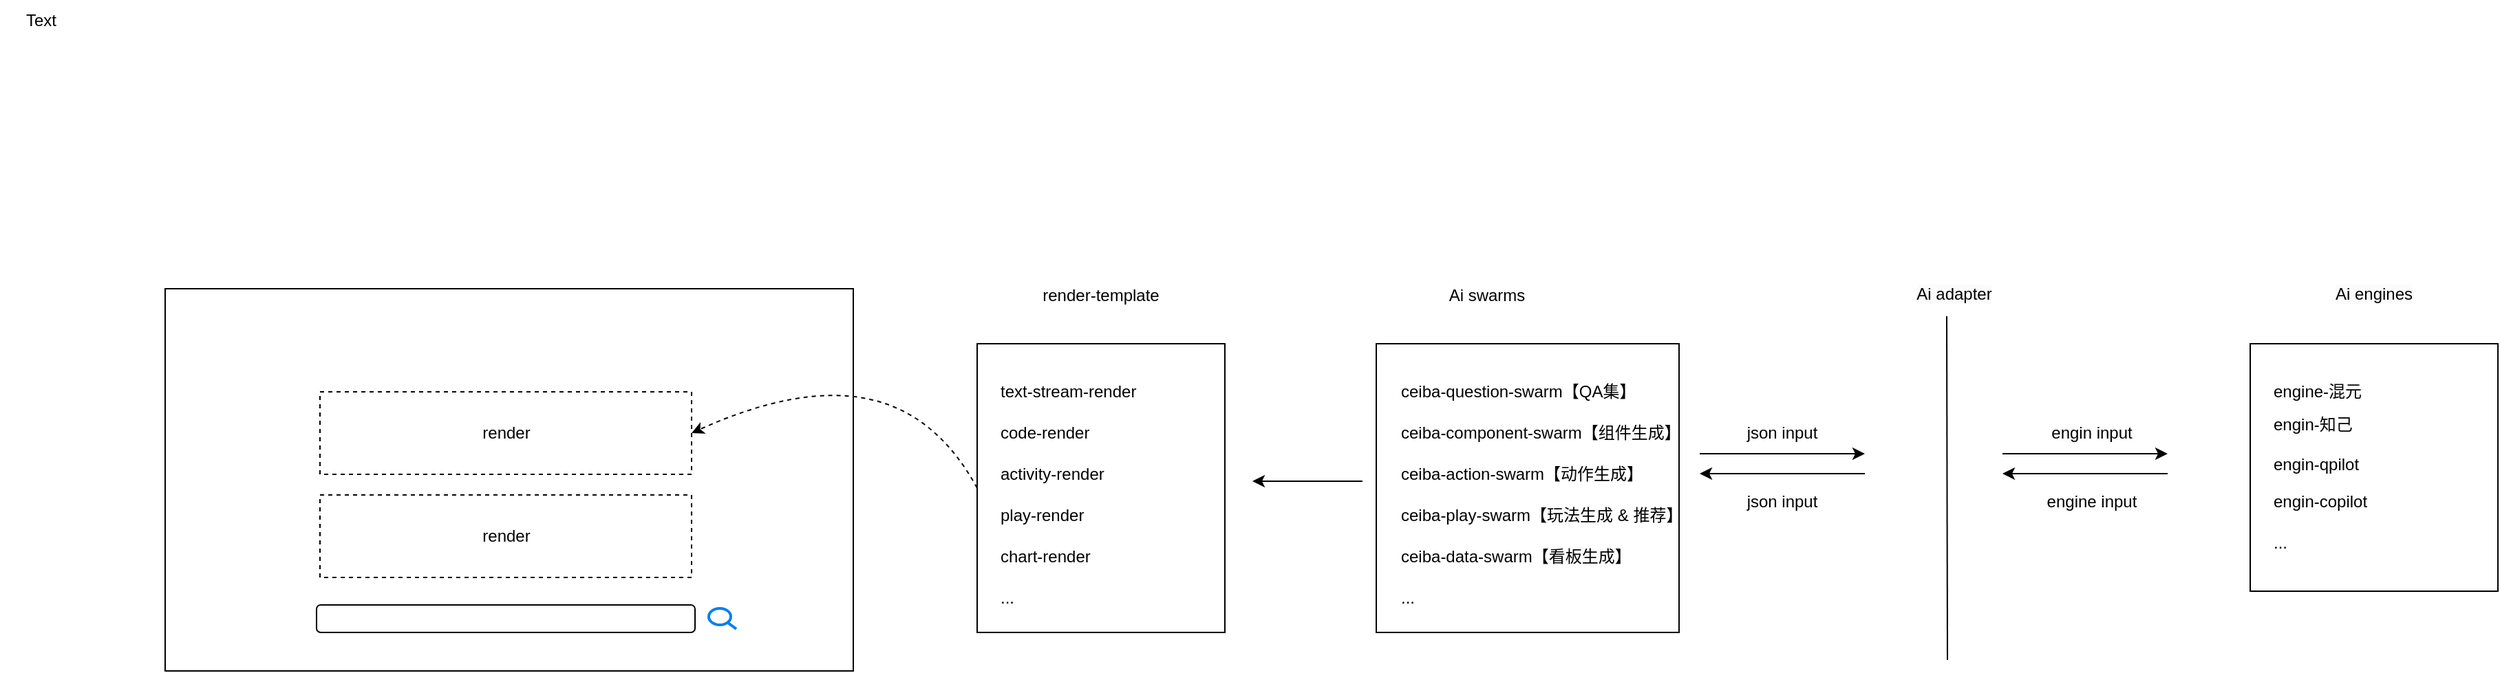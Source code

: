 <mxfile version="25.0.3">
  <diagram name="Page-1" id="4b6BJY21hST6GsSkPaJx">
    <mxGraphModel dx="2901" dy="1132" grid="1" gridSize="10" guides="1" tooltips="1" connect="1" arrows="1" fold="1" page="1" pageScale="1" pageWidth="827" pageHeight="1169" math="0" shadow="0">
      <root>
        <mxCell id="0" />
        <mxCell id="1" parent="0" />
        <mxCell id="_1E428SNobDCA7JHLl7G-14" value="" style="rounded=0;whiteSpace=wrap;html=1;" vertex="1" parent="1">
          <mxGeometry x="530" y="460" width="220" height="210" as="geometry" />
        </mxCell>
        <mxCell id="_1E428SNobDCA7JHLl7G-3" value="" style="endArrow=none;html=1;rounded=0;" edge="1" parent="1">
          <mxGeometry width="50" height="50" relative="1" as="geometry">
            <mxPoint x="945" y="690" as="sourcePoint" />
            <mxPoint x="944.5" y="440" as="targetPoint" />
          </mxGeometry>
        </mxCell>
        <mxCell id="_1E428SNobDCA7JHLl7G-7" value="Ai swarms" style="text;html=1;align=center;verticalAlign=middle;resizable=0;points=[];autosize=1;strokeColor=none;fillColor=none;" vertex="1" parent="1">
          <mxGeometry x="570" y="410" width="80" height="30" as="geometry" />
        </mxCell>
        <mxCell id="_1E428SNobDCA7JHLl7G-9" value="ceiba-component-swarm【组件生成】" style="text;html=1;align=left;verticalAlign=middle;resizable=0;points=[];autosize=1;strokeColor=none;fillColor=none;" vertex="1" parent="1">
          <mxGeometry x="546" y="510" width="230" height="30" as="geometry" />
        </mxCell>
        <mxCell id="_1E428SNobDCA7JHLl7G-10" value="ceiba-question-swarm【QA集】" style="text;html=1;align=left;verticalAlign=middle;resizable=0;points=[];autosize=1;strokeColor=none;fillColor=none;" vertex="1" parent="1">
          <mxGeometry x="546" y="480" width="190" height="30" as="geometry" />
        </mxCell>
        <mxCell id="_1E428SNobDCA7JHLl7G-11" value="ceiba-action-swarm【动作生成】" style="text;html=1;align=left;verticalAlign=middle;resizable=0;points=[];autosize=1;strokeColor=none;fillColor=none;" vertex="1" parent="1">
          <mxGeometry x="546" y="540" width="200" height="30" as="geometry" />
        </mxCell>
        <mxCell id="_1E428SNobDCA7JHLl7G-12" value="ceiba-play-swarm【玩法生成 &amp;amp; 推荐】" style="text;html=1;align=left;verticalAlign=middle;resizable=0;points=[];autosize=1;strokeColor=none;fillColor=none;" vertex="1" parent="1">
          <mxGeometry x="546" y="570" width="230" height="30" as="geometry" />
        </mxCell>
        <mxCell id="_1E428SNobDCA7JHLl7G-13" value="ceiba-data-swarm【看板生成】" style="text;html=1;align=left;verticalAlign=middle;resizable=0;points=[];autosize=1;strokeColor=none;fillColor=none;" vertex="1" parent="1">
          <mxGeometry x="546" y="600" width="190" height="30" as="geometry" />
        </mxCell>
        <mxCell id="_1E428SNobDCA7JHLl7G-15" value="..." style="text;html=1;align=left;verticalAlign=middle;resizable=0;points=[];autosize=1;strokeColor=none;fillColor=none;" vertex="1" parent="1">
          <mxGeometry x="546" y="630" width="30" height="30" as="geometry" />
        </mxCell>
        <mxCell id="_1E428SNobDCA7JHLl7G-16" value="json input" style="text;html=1;align=center;verticalAlign=middle;whiteSpace=wrap;rounded=0;" vertex="1" parent="1">
          <mxGeometry x="795" y="510" width="60" height="30" as="geometry" />
        </mxCell>
        <mxCell id="_1E428SNobDCA7JHLl7G-18" value="" style="endArrow=classic;html=1;rounded=0;" edge="1" parent="1">
          <mxGeometry width="50" height="50" relative="1" as="geometry">
            <mxPoint x="765" y="540" as="sourcePoint" />
            <mxPoint x="885" y="540" as="targetPoint" />
          </mxGeometry>
        </mxCell>
        <mxCell id="_1E428SNobDCA7JHLl7G-19" value="json input" style="text;html=1;align=center;verticalAlign=middle;whiteSpace=wrap;rounded=0;" vertex="1" parent="1">
          <mxGeometry x="795" y="560" width="60" height="30" as="geometry" />
        </mxCell>
        <mxCell id="_1E428SNobDCA7JHLl7G-20" value="" style="endArrow=classic;html=1;rounded=0;" edge="1" parent="1">
          <mxGeometry width="50" height="50" relative="1" as="geometry">
            <mxPoint x="885" y="554.5" as="sourcePoint" />
            <mxPoint x="765" y="554.5" as="targetPoint" />
          </mxGeometry>
        </mxCell>
        <mxCell id="_1E428SNobDCA7JHLl7G-21" value="engin input" style="text;html=1;align=center;verticalAlign=middle;whiteSpace=wrap;rounded=0;" vertex="1" parent="1">
          <mxGeometry x="1015" y="510" width="70" height="30" as="geometry" />
        </mxCell>
        <mxCell id="_1E428SNobDCA7JHLl7G-22" value="" style="endArrow=classic;html=1;rounded=0;" edge="1" parent="1">
          <mxGeometry width="50" height="50" relative="1" as="geometry">
            <mxPoint x="985" y="540" as="sourcePoint" />
            <mxPoint x="1105" y="540" as="targetPoint" />
          </mxGeometry>
        </mxCell>
        <mxCell id="_1E428SNobDCA7JHLl7G-23" value="engine input" style="text;html=1;align=center;verticalAlign=middle;whiteSpace=wrap;rounded=0;" vertex="1" parent="1">
          <mxGeometry x="1015" y="560" width="70" height="30" as="geometry" />
        </mxCell>
        <mxCell id="_1E428SNobDCA7JHLl7G-24" value="" style="endArrow=classic;html=1;rounded=0;" edge="1" parent="1">
          <mxGeometry width="50" height="50" relative="1" as="geometry">
            <mxPoint x="1105" y="554.5" as="sourcePoint" />
            <mxPoint x="985" y="554.5" as="targetPoint" />
          </mxGeometry>
        </mxCell>
        <mxCell id="_1E428SNobDCA7JHLl7G-25" value="" style="rounded=0;whiteSpace=wrap;html=1;" vertex="1" parent="1">
          <mxGeometry x="1165" y="460" width="180" height="180" as="geometry" />
        </mxCell>
        <mxCell id="_1E428SNobDCA7JHLl7G-26" value="engin-qpilot" style="text;html=1;align=left;verticalAlign=middle;resizable=0;points=[];autosize=1;strokeColor=none;fillColor=none;" vertex="1" parent="1">
          <mxGeometry x="1180" y="533" width="90" height="30" as="geometry" />
        </mxCell>
        <mxCell id="_1E428SNobDCA7JHLl7G-27" value="engine-混元" style="text;html=1;align=left;verticalAlign=middle;resizable=0;points=[];autosize=1;strokeColor=none;fillColor=none;" vertex="1" parent="1">
          <mxGeometry x="1180" y="480" width="90" height="30" as="geometry" />
        </mxCell>
        <mxCell id="_1E428SNobDCA7JHLl7G-28" value="engin-copilot" style="text;html=1;align=left;verticalAlign=middle;resizable=0;points=[];autosize=1;strokeColor=none;fillColor=none;" vertex="1" parent="1">
          <mxGeometry x="1180" y="560" width="90" height="30" as="geometry" />
        </mxCell>
        <mxCell id="_1E428SNobDCA7JHLl7G-31" value="..." style="text;html=1;align=left;verticalAlign=middle;resizable=0;points=[];autosize=1;strokeColor=none;fillColor=none;" vertex="1" parent="1">
          <mxGeometry x="1180" y="590" width="30" height="30" as="geometry" />
        </mxCell>
        <mxCell id="_1E428SNobDCA7JHLl7G-32" value="&lt;span style=&quot;color: rgb(0, 0, 0); font-family: Helvetica; font-size: 12px; font-style: normal; font-variant-ligatures: normal; font-variant-caps: normal; font-weight: 400; letter-spacing: normal; orphans: 2; text-indent: 0px; text-transform: none; widows: 2; word-spacing: 0px; -webkit-text-stroke-width: 0px; white-space: normal; background-color: rgb(251, 251, 251); text-decoration-thickness: initial; text-decoration-style: initial; text-decoration-color: initial; float: none; display: inline !important;&quot;&gt;Ai adapter&lt;/span&gt;" style="text;whiteSpace=wrap;html=1;align=center;" vertex="1" parent="1">
          <mxGeometry x="905" y="410" width="90" height="30" as="geometry" />
        </mxCell>
        <mxCell id="_1E428SNobDCA7JHLl7G-33" value="&lt;span style=&quot;color: rgb(0, 0, 0); font-family: Helvetica; font-size: 12px; font-style: normal; font-variant-ligatures: normal; font-variant-caps: normal; font-weight: 400; letter-spacing: normal; orphans: 2; text-indent: 0px; text-transform: none; widows: 2; word-spacing: 0px; -webkit-text-stroke-width: 0px; white-space: normal; background-color: rgb(251, 251, 251); text-decoration-thickness: initial; text-decoration-style: initial; text-decoration-color: initial; float: none; display: inline !important;&quot;&gt;Ai engines&lt;/span&gt;" style="text;whiteSpace=wrap;html=1;align=center;" vertex="1" parent="1">
          <mxGeometry x="1210" y="410" width="90" height="30" as="geometry" />
        </mxCell>
        <mxCell id="_1E428SNobDCA7JHLl7G-35" value="engin-知己" style="text;html=1;align=left;verticalAlign=middle;resizable=0;points=[];autosize=1;strokeColor=none;fillColor=none;" vertex="1" parent="1">
          <mxGeometry x="1180" y="504" width="80" height="30" as="geometry" />
        </mxCell>
        <mxCell id="_1E428SNobDCA7JHLl7G-36" value="" style="rounded=0;whiteSpace=wrap;html=1;" vertex="1" parent="1">
          <mxGeometry x="-350" y="420" width="500" height="278" as="geometry" />
        </mxCell>
        <mxCell id="_1E428SNobDCA7JHLl7G-38" value="" style="rounded=1;whiteSpace=wrap;html=1;rotation=0;" vertex="1" parent="1">
          <mxGeometry x="-240" y="650" width="275" height="20" as="geometry" />
        </mxCell>
        <mxCell id="_1E428SNobDCA7JHLl7G-39" value="" style="html=1;verticalLabelPosition=bottom;align=center;labelBackgroundColor=#ffffff;verticalAlign=top;strokeWidth=2;strokeColor=#0080F0;shadow=0;dashed=0;shape=mxgraph.ios7.icons.looking_glass;" vertex="1" parent="1">
          <mxGeometry x="45" y="652.5" width="20" height="15" as="geometry" />
        </mxCell>
        <mxCell id="_1E428SNobDCA7JHLl7G-40" value="render-template" style="text;html=1;align=center;verticalAlign=middle;whiteSpace=wrap;rounded=0;" vertex="1" parent="1">
          <mxGeometry x="270" y="410" width="120" height="30" as="geometry" />
        </mxCell>
        <mxCell id="_1E428SNobDCA7JHLl7G-41" value="" style="rounded=0;whiteSpace=wrap;html=1;" vertex="1" parent="1">
          <mxGeometry x="240" y="460" width="180" height="210" as="geometry" />
        </mxCell>
        <mxCell id="_1E428SNobDCA7JHLl7G-42" value="code-render" style="text;html=1;align=left;verticalAlign=middle;resizable=0;points=[];autosize=1;strokeColor=none;fillColor=none;" vertex="1" parent="1">
          <mxGeometry x="255" y="510" width="90" height="30" as="geometry" />
        </mxCell>
        <mxCell id="_1E428SNobDCA7JHLl7G-43" value="text-stream-render" style="text;html=1;align=left;verticalAlign=middle;resizable=0;points=[];autosize=1;strokeColor=none;fillColor=none;" vertex="1" parent="1">
          <mxGeometry x="255" y="480" width="120" height="30" as="geometry" />
        </mxCell>
        <mxCell id="_1E428SNobDCA7JHLl7G-44" value="activity-render" style="text;html=1;align=left;verticalAlign=middle;resizable=0;points=[];autosize=1;strokeColor=none;fillColor=none;" vertex="1" parent="1">
          <mxGeometry x="255" y="540" width="100" height="30" as="geometry" />
        </mxCell>
        <mxCell id="_1E428SNobDCA7JHLl7G-45" value="play-render" style="text;html=1;align=left;verticalAlign=middle;resizable=0;points=[];autosize=1;strokeColor=none;fillColor=none;" vertex="1" parent="1">
          <mxGeometry x="255" y="570" width="80" height="30" as="geometry" />
        </mxCell>
        <mxCell id="_1E428SNobDCA7JHLl7G-46" value="chart-render" style="text;html=1;align=left;verticalAlign=middle;resizable=0;points=[];autosize=1;strokeColor=none;fillColor=none;" vertex="1" parent="1">
          <mxGeometry x="255" y="600" width="90" height="30" as="geometry" />
        </mxCell>
        <mxCell id="_1E428SNobDCA7JHLl7G-47" value="..." style="text;html=1;align=left;verticalAlign=middle;resizable=0;points=[];autosize=1;strokeColor=none;fillColor=none;" vertex="1" parent="1">
          <mxGeometry x="255" y="630" width="30" height="30" as="geometry" />
        </mxCell>
        <mxCell id="_1E428SNobDCA7JHLl7G-48" value="" style="endArrow=classic;html=1;rounded=0;" edge="1" parent="1">
          <mxGeometry width="50" height="50" relative="1" as="geometry">
            <mxPoint x="520" y="560" as="sourcePoint" />
            <mxPoint x="440" y="560" as="targetPoint" />
          </mxGeometry>
        </mxCell>
        <mxCell id="_1E428SNobDCA7JHLl7G-49" value="Text" style="text;html=1;align=center;verticalAlign=middle;whiteSpace=wrap;rounded=0;" vertex="1" parent="1">
          <mxGeometry x="-470" y="210" width="60" height="30" as="geometry" />
        </mxCell>
        <mxCell id="_1E428SNobDCA7JHLl7G-50" value="render" style="rounded=0;whiteSpace=wrap;html=1;dashed=1;" vertex="1" parent="1">
          <mxGeometry x="-237.5" y="495" width="270" height="60" as="geometry" />
        </mxCell>
        <mxCell id="_1E428SNobDCA7JHLl7G-51" value="render" style="rounded=0;whiteSpace=wrap;html=1;dashed=1;" vertex="1" parent="1">
          <mxGeometry x="-237.5" y="570" width="270" height="60" as="geometry" />
        </mxCell>
        <mxCell id="_1E428SNobDCA7JHLl7G-53" value="" style="curved=1;endArrow=classic;html=1;rounded=0;exitX=0;exitY=0.5;exitDx=0;exitDy=0;entryX=1;entryY=0.5;entryDx=0;entryDy=0;dashed=1;" edge="1" parent="1" source="_1E428SNobDCA7JHLl7G-41" target="_1E428SNobDCA7JHLl7G-50">
          <mxGeometry width="50" height="50" relative="1" as="geometry">
            <mxPoint x="260" y="350" as="sourcePoint" />
            <mxPoint x="310" y="300" as="targetPoint" />
            <Array as="points">
              <mxPoint x="210" y="510" />
              <mxPoint x="110" y="490" />
            </Array>
          </mxGeometry>
        </mxCell>
      </root>
    </mxGraphModel>
  </diagram>
</mxfile>

